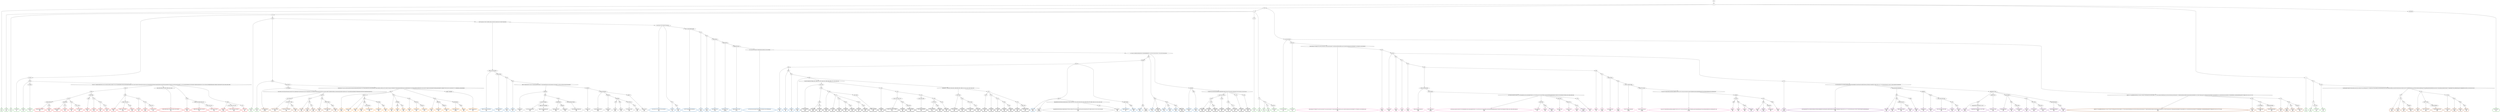 digraph T {
	{
		rank=same
		492 [penwidth=3,colorscheme=set19,color=3,label="0_P\nP\n4%"]
		490 [penwidth=3,colorscheme=set19,color=3,label="1;3;5_P\nP\n6.5%"]
		488 [penwidth=3,colorscheme=set19,color=3,label="6_P\nP\n5%"]
		485 [penwidth=3,colorscheme=set19,color=3,label="12;19;25_P\nP\n1%"]
		483 [penwidth=3,colorscheme=set19,color=3,label="35;38_P\nP\n2.1%"]
		481 [penwidth=3,colorscheme=set19,color=3,label="47;58;62_P\nP\n7.2%"]
		479 [penwidth=3,colorscheme=set19,color=3,label="16;24_P\nP\n5.4%"]
		477 [penwidth=3,colorscheme=set19,color=3,label="30;34_P\nP\n5.3%"]
		475 [penwidth=3,colorscheme=set19,color=3,label="11;15_P\nP\n5.1%"]
		473 [penwidth=3,colorscheme=set19,color=3,label="14_P\nP\n6.8%"]
		471 [penwidth=3,colorscheme=set19,color=3,label="29_P\nP\n1.3%"]
		469 [penwidth=3,colorscheme=set19,color=3,label="32_P\nP\n6.8%"]
		467 [penwidth=3,colorscheme=set19,color=3,label="44;50;56_P\nP\n5.8%"]
		465 [penwidth=3,colorscheme=set19,color=3,label="10;13;18;23;28_P\nP\n6.5%"]
		463 [penwidth=3,colorscheme=set19,color=3,label="31;41;43_P\nP\n7.5%"]
		461 [penwidth=3,colorscheme=set19,color=3,label="2_P\nP\n2.5%"]
		458 [penwidth=3,colorscheme=set19,color=3,label="17_P\nP\n2.8%"]
		456 [penwidth=3,colorscheme=set19,color=3,label="22;27;40_P\nP\n6.4%"]
		454 [penwidth=3,colorscheme=set19,color=3,label="21;26_P\nP\n5.5%"]
		452 [penwidth=3,colorscheme=set19,color=3,label="9;20;36;39_P\nP\n6.5%"]
		449 [penwidth=3,colorscheme=set19,color=2,label="206;212;216;218;228_M1\nM1\n3.3%"]
		447 [penwidth=3,colorscheme=set19,color=2,label="234;244;248_M1\nM1\n1.6%"]
		445 [penwidth=3,colorscheme=set19,color=2,label="254_M1\nM1\n3.7%"]
		443 [penwidth=3,colorscheme=set19,color=2,label="260_M1\nM1\n7%"]
		441 [penwidth=3,colorscheme=set19,color=2,label="211;215;217;227;233;237;241;243_M1\nM1\n4.3%"]
		439 [penwidth=3,colorscheme=set19,color=2,label="247_M1\nM1\n5%"]
		437 [penwidth=3,colorscheme=set19,color=2,label="253_M1\nM1\n6.5%"]
		435 [penwidth=3,colorscheme=set19,color=2,label="267;272;283;288;293;306_M1\nM1\n1.6%"]
		433 [penwidth=3,colorscheme=set19,color=2,label="312_M1\nM1\n0.52%"]
		431 [penwidth=3,colorscheme=set19,color=2,label="323_M1\nM1\n0.25%"]
		429 [penwidth=3,colorscheme=set19,color=2,label="333;339;352_M1\nM1\n0.13%"]
		427 [penwidth=3,colorscheme=set19,color=2,label="360;364;376_M1\nM1\n0.0092%"]
		425 [penwidth=3,colorscheme=set19,color=2,label="380;385;391;401_M1\nM1\n0.17%"]
		423 [penwidth=3,colorscheme=set19,color=2,label="417;421;431;451;465;470;490;495;502;506;521;531;539;546_M1\nM1\n0.0053%"]
		417 [penwidth=3,colorscheme=set19,color=2,label="854_M1\nM1\n1.2%"]
		415 [penwidth=3,colorscheme=set19,color=2,label="867_M1\nM1\n4%"]
		413 [penwidth=3,colorscheme=set19,color=2,label="876_M1\nM1\n1.2%"]
		411 [penwidth=3,colorscheme=set19,color=2,label="892_M1\nM1\n6.3%"]
		409 [penwidth=3,colorscheme=set19,color=2,label="859_M1\nM1\n8.8%"]
		407 [penwidth=3,colorscheme=set19,color=2,label="866;875;883_M1\nM1\n1%"]
		405 [penwidth=3,colorscheme=set19,color=2,label="898_M1\nM1\n6%"]
		403 [penwidth=3,colorscheme=set19,color=2,label="858_M1\nM1\n6.5%"]
		401 [penwidth=3,colorscheme=set19,color=2,label="844_M1\nM1\n3.7%"]
		399 [penwidth=3,colorscheme=set19,color=2,label="865_M1\nM1\n1.5%"]
		397 [penwidth=3,colorscheme=set19,color=2,label="874_M1\nM1\n6.4%"]
		395 [penwidth=3,colorscheme=set19,color=2,label="882_M1\nM1\n8.5%"]
		393 [penwidth=3,colorscheme=set19,color=2,label="841;848_M1\nM1\n4.3%"]
		391 [penwidth=3,colorscheme=set19,color=2,label="864_M1\nM1\n6.5%"]
		389 [penwidth=3,colorscheme=set19,color=8,label="49;55;60;64;70;78;84;97;101;105;118;128;137;142;145;156;160;172;182;190;199;203;209;214;221;226;232;240;242;252;259;266;271;276;282;311;322;328;332_M2\nM2\n4.3%"]
		387 [penwidth=3,colorscheme=set19,color=8,label="340_M2\nM2\n0.74%"]
		385 [penwidth=3,colorscheme=set19,color=8,label="345;354_M2\nM2\n3.9%"]
		383 [penwidth=3,colorscheme=set19,color=8,label="365_M2\nM2\n5.3%"]
		381 [penwidth=3,colorscheme=set19,color=8,label="371_M2\nM2\n3.2%"]
		379 [penwidth=3,colorscheme=set19,color=8,label="378_M2\nM2\n0.73%"]
		376 [penwidth=3,colorscheme=set19,color=8,label="392;413;443;455;462_M2\nM2\n0.28%"]
		374 [penwidth=3,colorscheme=set19,color=8,label="467;478;483_M2\nM2\n0.049%"]
		372 [penwidth=3,colorscheme=set19,color=8,label="497;504;514;542;551;562;572;576;594;606;615;621;642;649;687;693;713;718;739;745;752;766;799;821;825;833;838;846;860;900;907;929;937;947;956;962;970;992;1022;1028;1039;1040_M2\nM2\n5.9%"]
		370 [penwidth=3,colorscheme=set19,color=8,label="1045;1049_M2\nM2\n1%"]
		368 [penwidth=3,colorscheme=set19,color=8,label="1054_M2\nM2\n12%"]
		366 [penwidth=3,colorscheme=set19,color=8,label="1053;1057_M2\nM2\n6.1%"]
		364 [penwidth=3,colorscheme=set19,color=8,label="1062;1071_M2\nM2\n3.2%"]
		362 [penwidth=3,colorscheme=set19,color=8,label="1076_M2\nM2\n6.3%"]
		360 [penwidth=3,colorscheme=set19,color=8,label="1075_M2\nM2\n5.1%"]
		358 [penwidth=3,colorscheme=set19,color=8,label="396_M2\nM2\n1%"]
		356 [penwidth=3,colorscheme=set19,color=8,label="412_M2\nM2\n0.56%"]
		354 [penwidth=3,colorscheme=set19,color=8,label="423;432;442_M2\nM2\n0.17%"]
		352 [penwidth=3,colorscheme=set19,color=8,label="454_M2\nM2\n0.029%"]
		350 [penwidth=3,colorscheme=set19,color=8,label="472;477;482;491;496_M2\nM2\n0.044%"]
		348 [penwidth=3,colorscheme=set19,color=8,label="503;507;513;526_M2\nM2\n0.049%"]
		346 [penwidth=3,colorscheme=set19,color=8,label="541;547;575;582;593;614;620;641;648;657;676;701;707;719;724;729;746;753;784;793;800;814;822;834;839;843;847;851;855;861;885;901;921;930;942;957_M2\nM2\n0.013%"]
		342 [penwidth=3,colorscheme=set19,color=8,label="986_M2\nM2\n7.6%"]
		340 [penwidth=3,colorscheme=set19,color=8,label="995_M2\nM2\n6.7%"]
		338 [penwidth=3,colorscheme=set19,color=8,label="1009_M2\nM2\n5.8%"]
		335 [penwidth=3,colorscheme=set19,color=8,label="985_M2\nM2\n5.2%"]
		333 [penwidth=3,colorscheme=set19,color=8,label="994;1002_M2\nM2\n6%"]
		331 [penwidth=3,colorscheme=set19,color=8,label="993_M2\nM2\n9.2%"]
		328 [penwidth=3,colorscheme=set19,color=9,label="583;596_M3\nM3\n4%"]
		325 [penwidth=3,colorscheme=set19,color=9,label="617;637;653;660_M3\nM3\n13%"]
		323 [penwidth=3,colorscheme=set19,color=9,label="666;670;681;688;696_M3\nM3\n8.2%"]
		320 [penwidth=3,colorscheme=set19,color=9,label="636;643;652_M3\nM3\n3.8%"]
		318 [penwidth=3,colorscheme=set19,color=9,label="665;680_M3\nM3\n7.3%"]
		316 [penwidth=3,colorscheme=set19,color=9,label="651;659;664;679;695_M3\nM3\n5.4%"]
		314 [penwidth=3,colorscheme=set19,color=9,label="595;607_M3\nM3\n5%"]
		312 [penwidth=3,colorscheme=set19,color=9,label="616;622;628;635_M3\nM3\n0.36%"]
		310 [penwidth=3,colorscheme=set19,color=9,label="650;658_M3\nM3\n4.3%"]
		307 [penwidth=3,colorscheme=set19,color=9,label="678_M3\nM3\n8.8%"]
		305 [penwidth=3,colorscheme=set19,color=9,label="694_M3\nM3\n6.7%"]
		303 [penwidth=3,colorscheme=set19,color=9,label="702;708;714_M3\nM3\n4.7%"]
		301 [penwidth=3,colorscheme=set19,color=9,label="730_M3\nM3\n5.5%"]
		299 [penwidth=3,colorscheme=set19,color=9,label="668;677_M3\nM3\n6.4%"]
		298 [penwidth=3,colorscheme=set19,color=9,label="859_M3\nM3\n0.0064%"]
		296 [penwidth=3,colorscheme=set19,color=9,label="884;899;905;920;926;941;946;954;961;975;991;1000;1007;1014;1020;1026;1034;1043;1048;1050;1070;1085;1106;1115;1122;1133;1136_M3\nM3\n6.6%"]
		294 [penwidth=3,colorscheme=set19,color=9,label="1148_M3\nM3\n10%"]
		293 [penwidth=3,colorscheme=set19,color=9,label="858_M3\nM3\n0.0097%"]
		290 [penwidth=3,colorscheme=set19,color=7,label="74;79;86;98_M4\nM4\n0.031%"]
		287 [penwidth=3,colorscheme=set19,color=7,label="741;749;756_M4\nM4\n3.4%"]
		285 [penwidth=3,colorscheme=set19,color=7,label="762;769;777;788_M4\nM4\n1.6%"]
		283 [penwidth=3,colorscheme=set19,color=7,label="818_M4\nM4\n5.2%"]
		280 [penwidth=3,colorscheme=set19,color=7,label="761_M4\nM4\n1.4%"]
		278 [penwidth=3,colorscheme=set19,color=7,label="787_M4\nM4\n0.99%"]
		276 [penwidth=3,colorscheme=set19,color=7,label="817_M4\nM4\n6.9%"]
		274 [penwidth=3,colorscheme=set19,color=7,label="768_M4\nM4\n2.7%"]
		272 [penwidth=3,colorscheme=set19,color=7,label="786;797;803_M4\nM4\n0.17%"]
		270 [penwidth=3,colorscheme=set19,color=7,label="809_M4\nM4\n5.7%"]
		268 [penwidth=3,colorscheme=set19,color=7,label="48;69;73;77;81;88;96;100;104;111;114;117;123;127;139;144;152;155;162;168;171;175;181;184;193;198;204;210;219;223;230;245;250;256;262;277;280;290;299;303;308;319;326;338;343;348;366;372;379;397;404;424;427;439;446;450;458;468;475;481;486;501;511;518;529;535;555;559;567;570;589;598;611;618;626;639;645;667;673;684;705;710;721;727;737_M4\nM4\n3.6%"]
		266 [penwidth=3,colorscheme=set19,color=7,label="763_M4\nM4\n3.6%"]
		263 [penwidth=3,colorscheme=set19,color=7,label="779;789;804_M4\nM4\n5.1%"]
		261 [penwidth=3,colorscheme=set19,color=7,label="819;824;828;836_M4\nM4\n6.4%"]
		259 [penwidth=3,colorscheme=set19,color=7,label="778_M4\nM4\n4.1%"]
		257 [penwidth=3,colorscheme=set19,color=7,label="798_M4\nM4\n0.094%"]
		255 [penwidth=3,colorscheme=set19,color=7,label="810_M4\nM4\n5.8%"]
		253 [penwidth=3,colorscheme=set19,color=7,label="823;827_M4\nM4\n5.1%"]
		250 [penwidth=3,colorscheme=set19,color=7,label="747_M4\nM4\n6.6%"]
		248 [penwidth=3,colorscheme=set19,color=7,label="767_M4\nM4\n0.63%"]
		246 [penwidth=3,colorscheme=set19,color=7,label="776_M4\nM4\n3.2%"]
		244 [penwidth=3,colorscheme=set19,color=7,label="796;802_M4\nM4\n5.6%"]
		242 [penwidth=3,colorscheme=set19,color=7,label="754_M4\nM4\n3.1%"]
		240 [penwidth=3,colorscheme=set19,color=7,label="760;775;785_M4\nM4\n2.8%"]
		238 [penwidth=3,colorscheme=set19,color=7,label="795;801;808;816_M4\nM4\n5.6%"]
		236 [penwidth=3,colorscheme=set19,color=7,label="774;794_M4\nM4\n4.4%"]
		234 [penwidth=3,colorscheme=set19,color=7,label="815_M4\nM4\n0.29%"]
		232 [penwidth=3,colorscheme=set19,color=7,label="826_M4\nM4\n1.1%"]
		230 [penwidth=3,colorscheme=set19,color=7,label="835_M4\nM4\n5%"]
		227 [penwidth=3,colorscheme=set19,color=5,label="852_M5\nM5\n0.26%"]
		225 [penwidth=3,colorscheme=set19,color=5,label="862;871_M5\nM5\n1.9%"]
		223 [penwidth=3,colorscheme=set19,color=5,label="880_M5\nM5\n2.6%"]
		221 [penwidth=3,colorscheme=set19,color=5,label="889_M5\nM5\n6.6%"]
		219 [penwidth=3,colorscheme=set19,color=5,label="911;916;933_M5\nM5\n5.6%"]
		217 [penwidth=3,colorscheme=set19,color=5,label="915;938_M5\nM5\n1.9%"]
		215 [penwidth=3,colorscheme=set19,color=5,label="948_M5\nM5\n5.3%"]
		213 [penwidth=3,colorscheme=set19,color=5,label="870_M5\nM5\n1.8%"]
		210 [penwidth=3,colorscheme=set19,color=5,label="903_M5\nM5\n6.4%"]
		208 [penwidth=3,colorscheme=set19,color=5,label="932_M5\nM5\n9.5%"]
		206 [penwidth=3,colorscheme=set19,color=5,label="895_M5\nM5\n2.7%"]
		204 [penwidth=3,colorscheme=set19,color=5,label="910;914_M5\nM5\n4.3%"]
		202 [penwidth=3,colorscheme=set19,color=5,label="923;931_M5\nM5\n8.7%"]
		200 [penwidth=3,colorscheme=set19,color=5,label="856_M5\nM5\n3.5%"]
		198 [penwidth=3,colorscheme=set19,color=5,label="869;878_M5\nM5\n3.3%"]
		196 [penwidth=3,colorscheme=set19,color=5,label="909;922_M5\nM5\n5.9%"]
		194 [penwidth=3,colorscheme=set19,color=5,label="887;894;902_M5\nM5\n0.097%"]
		192 [penwidth=3,colorscheme=set19,color=5,label="908_M5\nM5\n18%"]
		190 [penwidth=3,colorscheme=set19,color=5,label="868;877;886;893_M5\nM5\n11%"]
		189 [penwidth=3,colorscheme=set19,color=4,label="1054_M6\nM6\n0.25%"]
		188 [penwidth=3,colorscheme=set19,color=4,label="1076_M6\nM6\n0.0041%"]
		187 [penwidth=3,colorscheme=set19,color=4,label="1009_M6\nM6\n0.1%"]
		186 [penwidth=3,colorscheme=set19,color=4,label="985_M6\nM6\n0.16%"]
		184 [penwidth=3,colorscheme=set19,color=4,label="370_M6\nM6\n0.012%"]
		182 [penwidth=3,colorscheme=set19,color=4,label="387;395;403;407;411;418;422;436;441;453;461;466;488;532;540;564;581;586;592;605;613;634;647;656;662;675;692;700;712;717;723;728;736;744;751;759;773;783;792;807;813;832;850_M6\nM6\n2.5%"]
		179 [penwidth=3,colorscheme=set19,color=4,label="960_M6\nM6\n8.6%"]
		177 [penwidth=3,colorscheme=set19,color=4,label="983_M6\nM6\n6.2%"]
		175 [penwidth=3,colorscheme=set19,color=4,label="989;1005;1019_M6\nM6\n5.9%"]
		173 [penwidth=3,colorscheme=set19,color=4,label="1032_M6\nM6\n5.4%"]
		171 [penwidth=3,colorscheme=set19,color=4,label="988_M6\nM6\n6.9%"]
		169 [penwidth=3,colorscheme=set19,color=4,label="968;982_M6\nM6\n1.1%"]
		167 [penwidth=3,colorscheme=set19,color=4,label="1004_M6\nM6\n1.1%"]
		165 [penwidth=3,colorscheme=set19,color=4,label="1012;1018;1023;1031_M6\nM6\n4.7%"]
		163 [penwidth=3,colorscheme=set19,color=4,label="1035_M6\nM6\n1.4%"]
		161 [penwidth=3,colorscheme=set19,color=4,label="1041_M6\nM6\n5.8%"]
		158 [penwidth=3,colorscheme=set19,color=4,label="934_M6\nM6\n0.95%"]
		156 [penwidth=3,colorscheme=set19,color=4,label="944;959;967;981;998;1011;1017_M6\nM6\n5.8%"]
		154 [penwidth=3,colorscheme=set19,color=4,label="939;951;972_M6\nM6\n6.3%"]
		152 [penwidth=3,colorscheme=set19,color=4,label="943;950;966_M6\nM6\n4.7%"]
		150 [penwidth=3,colorscheme=set19,color=4,label="980_M6\nM6\n7.4%"]
		148 [penwidth=3,colorscheme=set19,color=4,label="1016;1030_M6\nM6\n5.7%"]
		146 [penwidth=3,colorscheme=set19,color=4,label="987_M6\nM6\n0.6%"]
		144 [penwidth=3,colorscheme=set19,color=4,label="997;1003_M6\nM6\n4.9%"]
		142 [penwidth=3,colorscheme=set19,color=4,label="1010;1015_M6\nM6\n5.3%"]
		140 [penwidth=3,colorscheme=set19,color=4,label="949;958;965;996_M6\nM6\n1.6%"]
		138 [penwidth=3,colorscheme=set19,color=4,label="1029_M6\nM6\n6.5%"]
		132 [penwidth=3,colorscheme=set19,color=1,label="1082;1090;1097_M7\nM7\n2.6%"]
		130 [penwidth=3,colorscheme=set19,color=1,label="1105_M7\nM7\n7.5%"]
		128 [penwidth=3,colorscheme=set19,color=1,label="1089;1096_M7\nM7\n0.55%"]
		126 [penwidth=3,colorscheme=set19,color=1,label="1112_M7\nM7\n7.2%"]
		124 [penwidth=3,colorscheme=set19,color=1,label="1104_M7\nM7\n2%"]
		122 [penwidth=3,colorscheme=set19,color=1,label="1111;1128_M7\nM7\n6.5%"]
		119 [penwidth=3,colorscheme=set19,color=1,label="1095_M7\nM7\n7.5%"]
		117 [penwidth=3,colorscheme=set19,color=1,label="1103_M7\nM7\n0.71%"]
		115 [penwidth=3,colorscheme=set19,color=1,label="1110_M7\nM7\n5.8%"]
		113 [penwidth=3,colorscheme=set19,color=1,label="1127_M7\nM7\n6.1%"]
		111 [penwidth=3,colorscheme=set19,color=1,label="1080_M7\nM7\n4.7%"]
		109 [penwidth=3,colorscheme=set19,color=1,label="1094;1118;1126_M7\nM7\n0.14%"]
		107 [penwidth=3,colorscheme=set19,color=1,label="1138_M7\nM7\n5.6%"]
		105 [penwidth=3,colorscheme=set19,color=1,label="1117_M7\nM7\n2.1%"]
		103 [penwidth=3,colorscheme=set19,color=1,label="1125_M7\nM7\n0.95%"]
		101 [penwidth=3,colorscheme=set19,color=1,label="1134;1137_M7\nM7\n5.7%"]
		99 [penwidth=3,colorscheme=set19,color=1,label="1055;1059;1065;1079;1087;1093;1102;1109_M7\nM7\n5.2%"]
		97 [penwidth=3,colorscheme=set19,color=1,label="1058_M7\nM7\n4.4%"]
		95 [penwidth=3,colorscheme=set19,color=1,label="1064;1078;1086;1092;1101_M7\nM7\n2.1%"]
		93 [penwidth=3,colorscheme=set19,color=1,label="1116;1124;1131_M7\nM7\n7.9%"]
		91 [penwidth=3,colorscheme=set19,color=1,label="1063_M7\nM7\n0.13%"]
		89 [penwidth=3,colorscheme=set19,color=1,label="1072;1108;1123;1130_M7\nM7\n8.6%"]
		87 [penwidth=3,colorscheme=set19,color=1,label="1077_M7\nM7\n6%"]
		84 [penwidth=3,colorscheme=set19,color=10,label="1135;1140_M8\nM8\n4.6%"]
		81 [penwidth=3,colorscheme=set19,color=10,label="1156_M8\nM8\n8.9%"]
		79 [penwidth=3,colorscheme=set19,color=10,label="1172_M8\nM8\n7.8%"]
		77 [penwidth=3,colorscheme=set19,color=10,label="1166_M8\nM8\n3.4%"]
		75 [penwidth=3,colorscheme=set19,color=10,label="1171_M8\nM8\n4.2%"]
		73 [penwidth=3,colorscheme=set19,color=10,label="1182_M8\nM8\n3.9%"]
		71 [penwidth=3,colorscheme=set19,color=10,label="1200_M8\nM8\n1.3%"]
		69 [penwidth=3,colorscheme=set19,color=10,label="1201_M8\nM8\n8.7%"]
		67 [penwidth=3,colorscheme=set19,color=10,label="1191_M8\nM8\n2%"]
		65 [penwidth=3,colorscheme=set19,color=10,label="1195_M8\nM8\n8.7%"]
		63 [penwidth=3,colorscheme=set19,color=10,label="1181;1190_M8\nM8\n5.8%"]
		61 [penwidth=3,colorscheme=set19,color=10,label="1139_M8\nM8\n2.7%"]
		58 [penwidth=3,colorscheme=set19,color=10,label="1145;1155;1165;1170_M8\nM8\n1.7%"]
		56 [penwidth=3,colorscheme=set19,color=10,label="1180_M8\nM8\n7.8%"]
		54 [penwidth=3,colorscheme=set19,color=10,label="1189;1199_M8\nM8\n8.9%"]
		51 [penwidth=3,colorscheme=set19,color=10,label="1154;1160;1188_M8\nM8\n6.7%"]
		48 [penwidth=3,colorscheme=set19,color=10,label="1179;1187_M8\nM8\n1.3%"]
		46 [penwidth=3,colorscheme=set19,color=10,label="1198_M8\nM8\n5.3%"]
		44 [penwidth=3,colorscheme=set19,color=10,label="1194_M8\nM8\n6%"]
		43 [penwidth=3,colorscheme=set19,color=10,label="844_M8\nM8\n0.15%"]
		42 [penwidth=3,colorscheme=set19,color=10,label="882_M8\nM8\n0.24%"]
		39 [penwidth=3,colorscheme=set19,color=10,label="1153;1158_M9\nM9\n3.6%"]
		37 [penwidth=3,colorscheme=set19,color=10,label="1162_M9\nM9\n4.7%"]
		35 [penwidth=3,colorscheme=set19,color=10,label="1175;1185_M9\nM9\n1.4%"]
		33 [penwidth=3,colorscheme=set19,color=10,label="1197_M9\nM9\n6%"]
		30 [penwidth=3,colorscheme=set19,color=10,label="1161_M9\nM9\n10%"]
		28 [penwidth=3,colorscheme=set19,color=10,label="1167_M9\nM9\n1.8%"]
		26 [penwidth=3,colorscheme=set19,color=10,label="1174_M9\nM9\n8%"]
		24 [penwidth=3,colorscheme=set19,color=10,label="1184_M9\nM9\n1.4%"]
		22 [penwidth=3,colorscheme=set19,color=10,label="1196_M9\nM9\n9.3%"]
		20 [penwidth=3,colorscheme=set19,color=10,label="1173_M9\nM9\n2.9%"]
		18 [penwidth=3,colorscheme=set19,color=10,label="1183;1192_M9\nM9\n9.7%"]
		14 [penwidth=3,colorscheme=set19,color=10,label="1164_M9\nM9\n2.8%"]
		12 [penwidth=3,colorscheme=set19,color=10,label="1178_M9\nM9\n8.3%"]
		10 [penwidth=3,colorscheme=set19,color=10,label="1186_M9\nM9\n5.4%"]
		8 [penwidth=3,colorscheme=set19,color=10,label="1168_M9\nM9\n6%"]
		6 [penwidth=3,colorscheme=set19,color=10,label="1163_M9\nM9\n1.7%"]
		4 [penwidth=3,colorscheme=set19,color=10,label="1177_M9\nM9\n5%"]
		2 [penwidth=3,colorscheme=set19,color=10,label="1176_M9\nM9\n6.5%"]
		0 [penwidth=3,colorscheme=set19,color=10,label="1193_M9\nM9\n5.2%"]
	}
	494 [label="GL"]
	493 [label="0"]
	491 [label="1;3;5"]
	489 [label="6"]
	487 [label="8"]
	486 [label="12;19;25"]
	484 [label="35;38"]
	482 [label="47;58;62"]
	480 [label="16;24"]
	478 [label="30;34"]
	476 [label="11;15"]
	474 [label="14"]
	472 [label="29"]
	470 [label="32"]
	468 [label="44;50;56"]
	466 [label="10;13;18;23;28"]
	464 [label="31;41;43"]
	462 [label="2"]
	460 [label="4;7"]
	459 [label="17"]
	457 [label="22;27;40"]
	455 [label="21;26"]
	453 [label="9;20;36;39"]
	451 [label="33;37;42;45;51;57;65;71;89;92;106;119;129;132;148;153;157;169;178;185;194"]
	450 [label="206;212;216;218;228"]
	448 [label="234;244;248"]
	446 [label="254"]
	444 [label="260"]
	442 [label="211;215;217;227;233;237;241;243"]
	440 [label="247"]
	438 [label="253"]
	436 [label="267;272;283;288;293;306"]
	434 [label="312"]
	432 [label="323"]
	430 [label="333;339;352"]
	428 [label="360;364;376"]
	426 [label="380;385;391;401"]
	424 [label="417;421;431;451;465;470;490;495;502;506;521;531;539;546"]
	422 [label="557;561;574;580;591;604;619;627;633;646;686;699;711;733;735;743;750;765;772;781;782;791;812;831"]
	421 [label="837"]
	420 [label="842;845"]
	419 [label="849"]
	418 [label="854"]
	416 [label="867"]
	414 [label="876"]
	412 [label="892"]
	410 [label="859"]
	408 [label="866;875;883"]
	406 [label="898"]
	404 [label="858"]
	402 [label="844"]
	400 [label="865"]
	398 [label="874"]
	396 [label="882"]
	394 [label="841;848"]
	392 [label="864"]
	390 [label="49;55;60;64;70;78;84;97;101;105;118;128;137;142;145;156;160;172;182;190;199;203;209;214;221;226;232;240;242;252;259;266;271;276;282;311;322;328;332"]
	388 [label="340"]
	386 [label="345;354"]
	384 [label="365"]
	382 [label="371"]
	380 [label="378"]
	378 [label="382"]
	377 [label="392;413;443;455;462"]
	375 [label="467;478;483"]
	373 [label="497;504;514;542;551;562;572;576;594;606;615;621;642;649;687;693;713;718;739;745;752;766;799;821;825;833;838;846;860;900;907;929;937;947;956;962;970;992;1022;1028;1039;1040"]
	371 [label="1045;1049"]
	369 [label="1054"]
	367 [label="1053;1057"]
	365 [label="1062;1071"]
	363 [label="1076"]
	361 [label="1075"]
	359 [label="396"]
	357 [label="412"]
	355 [label="423;432;442"]
	353 [label="454"]
	351 [label="472;477;482;491;496"]
	349 [label="503;507;513;526"]
	347 [label="541;547;575;582;593;614;620;641;648;657;676;701;707;719;724;729;746;753;784;793;800;814;822;834;839;843;847;851;855;861;885;901;921;930;942;957"]
	345 [label="963;964"]
	344 [label="971;979"]
	343 [label="986"]
	341 [label="995"]
	339 [label="1009"]
	337 [label="978"]
	336 [label="985"]
	334 [label="994;1002"]
	332 [label="993"]
	330 [label="268;273;284;295;307;313;317;324;344;349;353;369;377;381;386;394;402;410;435;440;447;452;460;471;476;512;520;525;545;550;556;560"]
	329 [label="583;596"]
	327 [label="608"]
	326 [label="617;637;653;660"]
	324 [label="666;670;681;688;696"]
	322 [label="623"]
	321 [label="636;643;652"]
	319 [label="665;680"]
	317 [label="651;659;664;679;695"]
	315 [label="595;607"]
	313 [label="616;622;628;635"]
	311 [label="650;658"]
	309 [label="663;669"]
	308 [label="678"]
	306 [label="694"]
	304 [label="702;708;714"]
	302 [label="730"]
	300 [label="668;677"]
	297 [label="884;899;905;920;926;941;946;954;961;975;991;1000;1007;1014;1020;1026;1034;1043;1048;1050;1070;1085;1106;1115;1122;1133;1136"]
	295 [label="1148"]
	292 [label="46;52;66;72"]
	291 [label="74;79;86;98"]
	289 [label="102;108;115;125;134;150;154;161;165;187;191;196;200;207;220;224;231;251;257;263;269;274;278;286;291;300;304;320;335;351;355;361;368;374;389;393;399;415;429;434;445;449;474;500;510;517;524;528;554;558;566;578;585;602;610;625;631;644;655;661;690;716"]
	288 [label="741;749;756"]
	286 [label="762;769;777;788"]
	284 [label="818"]
	282 [label="748;755"]
	281 [label="761"]
	279 [label="787"]
	277 [label="817"]
	275 [label="768"]
	273 [label="786;797;803"]
	271 [label="809"]
	269 [label="48;69;73;77;81;88;96;100;104;111;114;117;123;127;139;144;152;155;162;168;171;175;181;184;193;198;204;210;219;223;230;245;250;256;262;277;280;290;299;303;308;319;326;338;343;348;366;372;379;397;404;424;427;439;446;450;458;468;475;481;486;501;511;518;529;535;555;559;567;570;589;598;611;618;626;639;645;667;673;684;705;710;721;727;737"]
	267 [label="763"]
	265 [label="770"]
	264 [label="779;789;804"]
	262 [label="819;824;828;836"]
	260 [label="778"]
	258 [label="798"]
	256 [label="810"]
	254 [label="823;827"]
	252 [label="54;59;63;68;76;83;87;91;95;109;116;122;131;136;147;151;159;164;167;177;189;192;197;202;208;222;229;238;249;255;261;285;289;294;298;314;318;325;329;334;341;350;357;367;373;388;398;405;414;419;425;428;433;438;444;457;464;480;485;493;499;509;516;523;527;534;538;543;549;553;565;577;584;588;597;601;609;630;654;672;683;689;704;709;715;720;726;732;740"]
	251 [label="747"]
	249 [label="767"]
	247 [label="776"]
	245 [label="796;802"]
	243 [label="754"]
	241 [label="760;775;785"]
	239 [label="795;801;808;816"]
	237 [label="774;794"]
	235 [label="815"]
	233 [label="826"]
	231 [label="835"]
	229 [label="85;90;93;107;110;112;120;124;130;133;140;143;146;149;158;163;173;179;183;186;195;213;235;239;264;279;281;296;301;309;315;327;330;337;342;347;359;363;375;383;400;406;408;426;437;448;456;463;473;479;484;489;492;498;508;515;522;533;537;548;552;563;569;587;600;624;629;638;671;682;697;703;725;731;734;738;757;771;780;805;811;820;829;840"]
	228 [label="852"]
	226 [label="862;871"]
	224 [label="880"]
	222 [label="889"]
	220 [label="911;916;933"]
	218 [label="915;938"]
	216 [label="948"]
	214 [label="870"]
	212 [label="879;888"]
	211 [label="903"]
	209 [label="932"]
	207 [label="895"]
	205 [label="910;914"]
	203 [label="923;931"]
	201 [label="856"]
	199 [label="869;878"]
	197 [label="909;922"]
	195 [label="887;894;902"]
	193 [label="908"]
	191 [label="868;877;886;893"]
	185 [label="370"]
	183 [label="387;395;403;407;411;418;422;436;441;453;461;466;488;532;540;564;581;586;592;605;613;634;647;656;662;675;692;700;712;717;723;728;736;744;751;759;773;783;792;807;813;832;850"]
	181 [label="881;891;896;918;940;952"]
	180 [label="960"]
	178 [label="983"]
	176 [label="989;1005;1019"]
	174 [label="1032"]
	172 [label="988"]
	170 [label="968;982"]
	168 [label="1004"]
	166 [label="1012;1018;1023;1031"]
	164 [label="1035"]
	162 [label="1041"]
	160 [label="890;904;917;924"]
	159 [label="934"]
	157 [label="944;959;967;981;998;1011;1017"]
	155 [label="939;951;972"]
	153 [label="943;950;966"]
	151 [label="980"]
	149 [label="1016;1030"]
	147 [label="987"]
	145 [label="997;1003"]
	143 [label="1010;1015"]
	141 [label="949;958;965;996"]
	139 [label="1029"]
	137 [label="53;61;67;75;80;82;94;99;103;113;121;126;135;138;141;166;170;174;176;180;188;201;205;225;236;246;258;265;270;275;287;292;297;302;305;310;316;321;331;336;346;356;358;362;384;390;409;416;420;430;459;469;487;494;505;519;530;536;544;568;571;573;579;590;599;603;612;632;640;674;685;691;698;706;722;742;758;764;790;806;830;853;857;863;872;935;953;973;1013;1024;1033;1036"]
	136 [label="1046"]
	135 [label="1066"]
	134 [label="1073"]
	133 [label="1082;1090;1097"]
	131 [label="1105"]
	129 [label="1089;1096"]
	127 [label="1112"]
	125 [label="1104"]
	123 [label="1111;1128"]
	121 [label="1081;1088"]
	120 [label="1095"]
	118 [label="1103"]
	116 [label="1110"]
	114 [label="1127"]
	112 [label="1080"]
	110 [label="1094;1118;1126"]
	108 [label="1138"]
	106 [label="1117"]
	104 [label="1125"]
	102 [label="1134;1137"]
	100 [label="1055;1059;1065;1079;1087;1093;1102;1109"]
	98 [label="1058"]
	96 [label="1064;1078;1086;1092;1101"]
	94 [label="1116;1124;1131"]
	92 [label="1063"]
	90 [label="1072;1108;1123;1130"]
	88 [label="1077"]
	86 [label="913;927;936;955;976;984;1001;1008;1021;1027;1044;1051;1069;1084;1099;1107;1119;1129;1132"]
	85 [label="1135;1140"]
	83 [label="1149"]
	82 [label="1156"]
	80 [label="1172"]
	78 [label="1166"]
	76 [label="1171"]
	74 [label="1182"]
	72 [label="1200"]
	70 [label="1201"]
	68 [label="1191"]
	66 [label="1195"]
	64 [label="1181;1190"]
	62 [label="1139"]
	60 [label="1142"]
	59 [label="1145;1155;1165;1170"]
	57 [label="1180"]
	55 [label="1189;1199"]
	53 [label="1152"]
	52 [label="1154;1160;1188"]
	50 [label="1169"]
	49 [label="1179;1187"]
	47 [label="1198"]
	45 [label="1194"]
	41 [label="906;928;977;1038;1052;1056;1061;1068;1083;1091;1098;1114;1121;1141;1143;1146;1150"]
	40 [label="1153;1158"]
	38 [label="1162"]
	36 [label="1175;1185"]
	34 [label="1197"]
	32 [label="1157"]
	31 [label="1161"]
	29 [label="1167"]
	27 [label="1174"]
	25 [label="1184"]
	23 [label="1196"]
	21 [label="1173"]
	19 [label="1183;1192"]
	17 [label="873;897;912;919;925;945;969;974;990;999;1006;1025;1037;1042;1047;1060;1067;1074;1100;1113;1120;1144"]
	16 [label="1147;1151;1159"]
	15 [label="1164"]
	13 [label="1178"]
	11 [label="1186"]
	9 [label="1168"]
	7 [label="1163"]
	5 [label="1177"]
	3 [label="1176"]
	1 [label="1193"]
	494 -> 493
	493 -> 492
	493 -> 491
	493 -> 462
	493 -> 453
	491 -> 490
	491 -> 489
	491 -> 466
	489 -> 488
	489 -> 487
	489 -> 476
	489 -> 474
	487 -> 486
	487 -> 480
	486 -> 485
	486 -> 484
	484 -> 483
	484 -> 482
	484 -> 137
	482 -> 481
	480 -> 479
	480 -> 478
	480 -> 451
	478 -> 477
	478 -> 292
	476 -> 475
	474 -> 473
	474 -> 472
	472 -> 471
	472 -> 470
	472 -> 468
	470 -> 469
	468 -> 467
	466 -> 465
	466 -> 464
	466 -> 269
	464 -> 463
	464 -> 390
	462 -> 461
	462 -> 460
	460 -> 459
	460 -> 455
	459 -> 458
	459 -> 457
	457 -> 456
	455 -> 454
	455 -> 252
	453 -> 452
	451 -> 450
	451 -> 442
	450 -> 449
	450 -> 448
	448 -> 447
	448 -> 446
	446 -> 445
	446 -> 444
	444 -> 443
	444 -> 330
	442 -> 441
	442 -> 440
	442 -> 436
	440 -> 439
	440 -> 438
	438 -> 437
	436 -> 435
	436 -> 434
	434 -> 433
	434 -> 432
	432 -> 431
	432 -> 430
	430 -> 429
	430 -> 428
	428 -> 427
	428 -> 426
	426 -> 425
	426 -> 424
	424 -> 423
	424 -> 422
	422 -> 421
	422 -> 394
	421 -> 420
	421 -> 402
	420 -> 419
	420 -> 404
	419 -> 418
	419 -> 410
	419 -> 408
	418 -> 417
	418 -> 416
	416 -> 415
	416 -> 414
	414 -> 413
	414 -> 412
	412 -> 411
	412 -> 86
	412 -> 41
	410 -> 409
	410 -> 298
	410 -> 297
	408 -> 407
	408 -> 406
	406 -> 405
	404 -> 403
	404 -> 293
	402 -> 401
	402 -> 400
	402 -> 43
	400 -> 399
	400 -> 398
	400 -> 396
	398 -> 397
	396 -> 395
	396 -> 42
	394 -> 393
	394 -> 392
	394 -> 17
	392 -> 391
	390 -> 389
	390 -> 388
	388 -> 387
	388 -> 386
	386 -> 385
	386 -> 384
	386 -> 185
	384 -> 383
	384 -> 382
	382 -> 381
	382 -> 380
	380 -> 379
	380 -> 378
	378 -> 377
	378 -> 359
	377 -> 376
	377 -> 375
	375 -> 374
	375 -> 373
	373 -> 372
	373 -> 371
	373 -> 367
	373 -> 361
	371 -> 370
	371 -> 369
	369 -> 368
	369 -> 189
	367 -> 366
	367 -> 365
	365 -> 364
	365 -> 363
	363 -> 362
	363 -> 188
	361 -> 360
	359 -> 358
	359 -> 357
	357 -> 356
	357 -> 355
	355 -> 354
	355 -> 353
	353 -> 352
	353 -> 351
	351 -> 350
	351 -> 349
	349 -> 348
	349 -> 347
	347 -> 346
	347 -> 345
	345 -> 344
	345 -> 337
	344 -> 343
	344 -> 341
	343 -> 342
	341 -> 340
	341 -> 339
	339 -> 338
	339 -> 187
	337 -> 336
	337 -> 332
	336 -> 335
	336 -> 334
	336 -> 186
	334 -> 333
	332 -> 331
	330 -> 329
	330 -> 315
	329 -> 328
	329 -> 327
	327 -> 326
	327 -> 322
	326 -> 325
	326 -> 324
	324 -> 323
	322 -> 321
	322 -> 317
	321 -> 320
	321 -> 319
	319 -> 318
	317 -> 316
	315 -> 314
	315 -> 313
	313 -> 312
	313 -> 311
	313 -> 300
	311 -> 310
	311 -> 309
	309 -> 308
	309 -> 306
	309 -> 304
	308 -> 307
	306 -> 305
	304 -> 303
	304 -> 302
	302 -> 301
	300 -> 299
	297 -> 296
	297 -> 295
	295 -> 294
	292 -> 291
	292 -> 229
	291 -> 290
	291 -> 289
	289 -> 288
	289 -> 282
	288 -> 287
	288 -> 286
	286 -> 285
	286 -> 284
	284 -> 283
	282 -> 281
	282 -> 275
	281 -> 280
	281 -> 279
	279 -> 278
	279 -> 277
	277 -> 276
	275 -> 274
	275 -> 273
	273 -> 272
	273 -> 271
	271 -> 270
	269 -> 268
	269 -> 267
	269 -> 260
	267 -> 266
	267 -> 265
	265 -> 264
	265 -> 262
	264 -> 263
	262 -> 261
	260 -> 259
	260 -> 258
	258 -> 257
	258 -> 256
	258 -> 254
	256 -> 255
	254 -> 253
	252 -> 251
	252 -> 243
	251 -> 250
	251 -> 249
	249 -> 248
	249 -> 247
	247 -> 246
	247 -> 245
	245 -> 244
	243 -> 242
	243 -> 241
	243 -> 237
	241 -> 240
	241 -> 239
	239 -> 238
	237 -> 236
	237 -> 235
	235 -> 234
	235 -> 233
	233 -> 232
	233 -> 231
	231 -> 230
	229 -> 228
	229 -> 201
	229 -> 191
	228 -> 227
	228 -> 226
	228 -> 214
	226 -> 225
	226 -> 224
	224 -> 223
	224 -> 222
	224 -> 218
	222 -> 221
	222 -> 220
	220 -> 219
	218 -> 217
	218 -> 216
	216 -> 215
	214 -> 213
	214 -> 212
	214 -> 207
	212 -> 211
	212 -> 209
	211 -> 210
	209 -> 208
	207 -> 206
	207 -> 205
	205 -> 204
	205 -> 203
	203 -> 202
	201 -> 200
	201 -> 199
	201 -> 195
	199 -> 198
	199 -> 197
	197 -> 196
	195 -> 194
	195 -> 193
	193 -> 192
	191 -> 190
	185 -> 184
	185 -> 183
	183 -> 182
	183 -> 181
	183 -> 160
	181 -> 180
	181 -> 170
	180 -> 179
	180 -> 178
	180 -> 172
	178 -> 177
	178 -> 176
	176 -> 175
	176 -> 174
	174 -> 173
	172 -> 171
	170 -> 169
	170 -> 168
	168 -> 167
	168 -> 166
	166 -> 165
	166 -> 164
	164 -> 163
	164 -> 162
	162 -> 161
	160 -> 159
	160 -> 155
	160 -> 153
	160 -> 141
	159 -> 158
	159 -> 157
	157 -> 156
	155 -> 154
	153 -> 152
	153 -> 151
	153 -> 147
	151 -> 150
	151 -> 149
	149 -> 148
	147 -> 146
	147 -> 145
	145 -> 144
	145 -> 143
	143 -> 142
	141 -> 140
	141 -> 139
	139 -> 138
	137 -> 136
	137 -> 100
	137 -> 98
	137 -> 92
	136 -> 135
	136 -> 112
	135 -> 134
	135 -> 121
	134 -> 133
	134 -> 129
	134 -> 125
	133 -> 132
	133 -> 131
	131 -> 130
	129 -> 128
	129 -> 127
	127 -> 126
	125 -> 124
	125 -> 123
	123 -> 122
	121 -> 120
	121 -> 118
	120 -> 119
	118 -> 117
	118 -> 116
	116 -> 115
	116 -> 114
	114 -> 113
	112 -> 111
	112 -> 110
	112 -> 106
	110 -> 109
	110 -> 108
	108 -> 107
	106 -> 105
	106 -> 104
	104 -> 103
	104 -> 102
	102 -> 101
	100 -> 99
	98 -> 97
	98 -> 96
	96 -> 95
	96 -> 94
	94 -> 93
	92 -> 91
	92 -> 90
	92 -> 88
	90 -> 89
	88 -> 87
	86 -> 85
	86 -> 62
	85 -> 84
	85 -> 83
	83 -> 82
	83 -> 78
	82 -> 81
	82 -> 80
	80 -> 79
	78 -> 77
	78 -> 76
	78 -> 64
	76 -> 75
	76 -> 74
	76 -> 68
	74 -> 73
	74 -> 72
	72 -> 71
	72 -> 70
	70 -> 69
	68 -> 67
	68 -> 66
	66 -> 65
	64 -> 63
	62 -> 61
	62 -> 60
	60 -> 59
	60 -> 53
	59 -> 58
	59 -> 57
	57 -> 56
	57 -> 55
	55 -> 54
	53 -> 52
	53 -> 50
	52 -> 51
	50 -> 49
	50 -> 45
	49 -> 48
	49 -> 47
	47 -> 46
	45 -> 44
	41 -> 40
	41 -> 32
	40 -> 39
	40 -> 38
	38 -> 37
	38 -> 36
	36 -> 35
	36 -> 34
	34 -> 33
	32 -> 31
	32 -> 29
	32 -> 21
	31 -> 30
	29 -> 28
	29 -> 27
	27 -> 26
	27 -> 25
	25 -> 24
	25 -> 23
	23 -> 22
	21 -> 20
	21 -> 19
	19 -> 18
	17 -> 16
	17 -> 7
	17 -> 3
	17 -> 1
	16 -> 15
	16 -> 9
	15 -> 14
	15 -> 13
	13 -> 12
	13 -> 11
	11 -> 10
	9 -> 8
	7 -> 6
	7 -> 5
	5 -> 4
	3 -> 2
	1 -> 0
}
